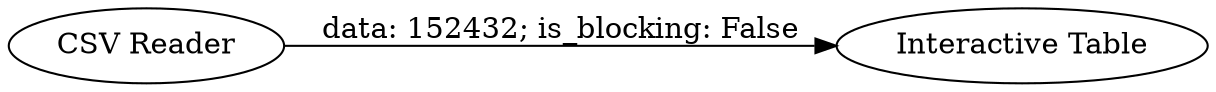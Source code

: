 digraph {
	"1519890908969542349_3" [label="Interactive Table"]
	"1519890908969542349_1" [label="CSV Reader"]
	"1519890908969542349_1" -> "1519890908969542349_3" [label="data: 152432; is_blocking: False"]
	rankdir=LR
}
